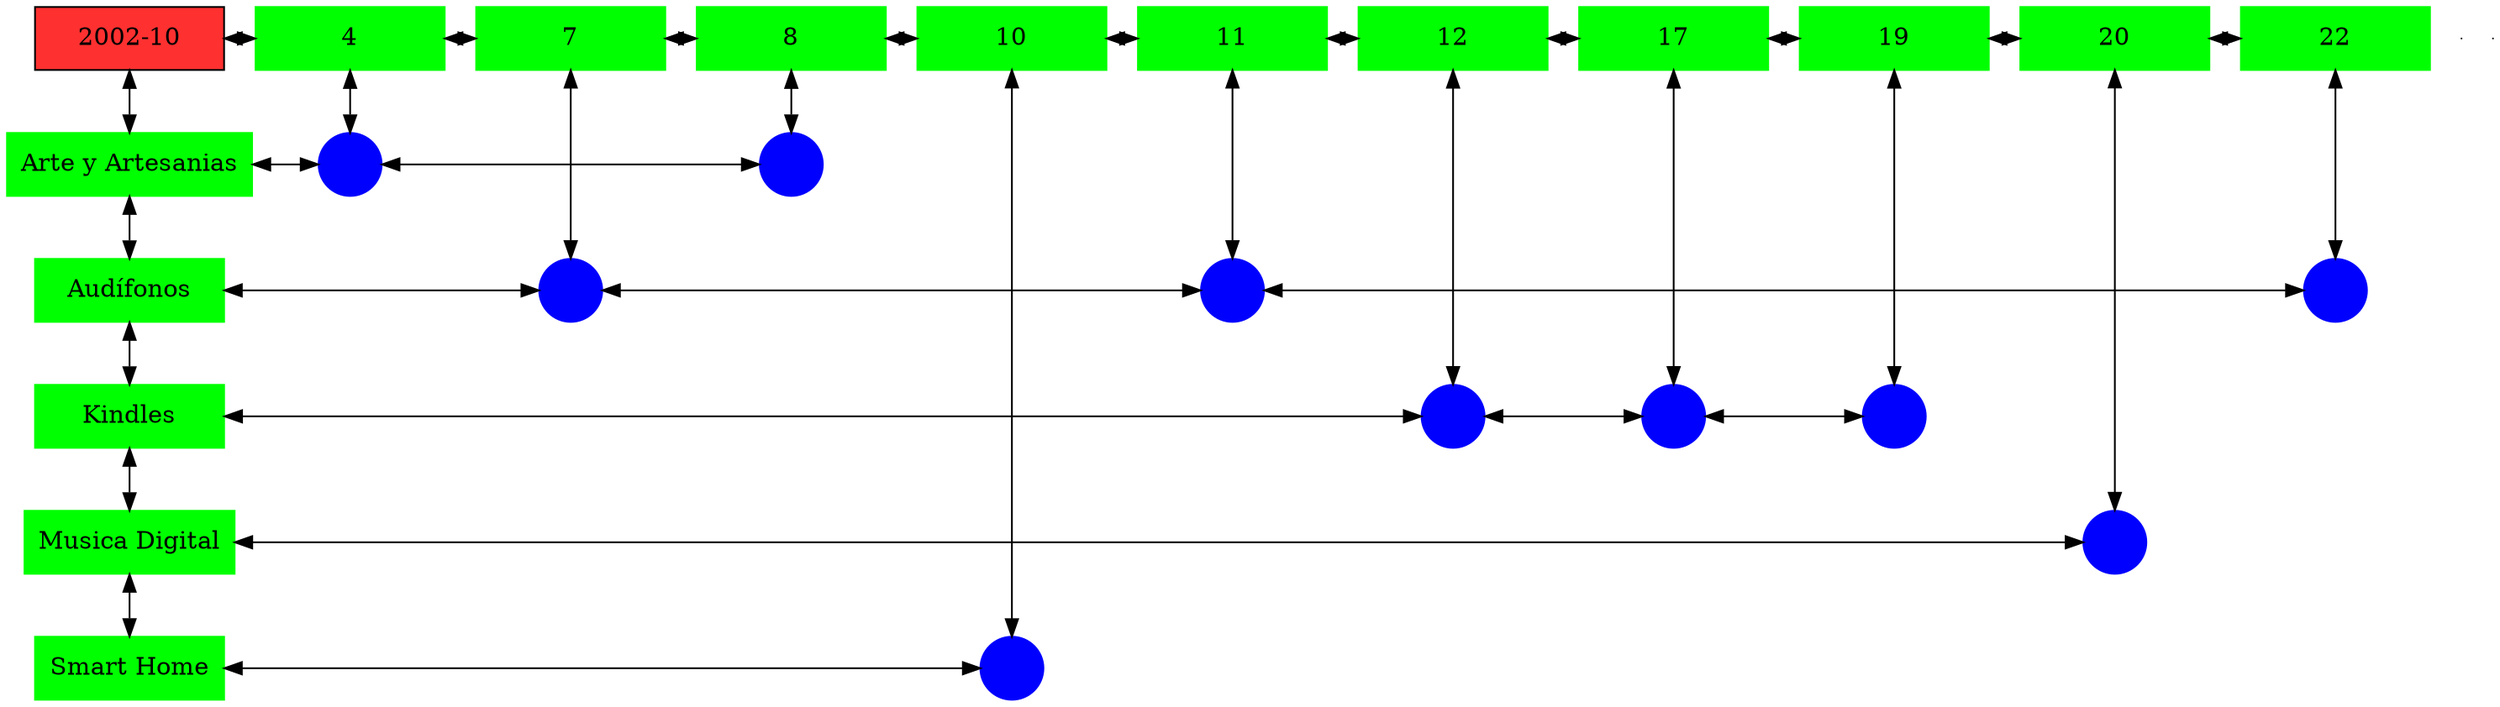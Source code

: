 digraph G{
node[shape="box"];
nodeMt[ label = "2002-10", width = 1.5, style = filled, fillcolor = firebrick1, group = 1 ];
e0[ shape = point, width = 0 ];
e1[ shape = point, width = 0 ];
node0xc0021ecfa0[label="4",color=green,style =filled,width = 1.5 group=4];
nodeMt->node0xc0021ecfa0[dir="both"];
{rank=same;nodeMt;node0xc0021ecfa0;}
node0xc001edbae0[label="7",color=green,style =filled,width = 1.5 group=7];
node0xc0021ecfa0->node0xc001edbae0[dir="both"];
{rank=same;node0xc0021ecfa0;node0xc001edbae0;}
node0xc001ea6a00[label="8",color=green,style =filled,width = 1.5 group=8];
node0xc001edbae0->node0xc001ea6a00[dir="both"];
{rank=same;node0xc001edbae0;node0xc001ea6a00;}
node0xc001ec1ef0[label="10",color=green,style =filled,width = 1.5 group=10];
node0xc001ea6a00->node0xc001ec1ef0[dir="both"];
{rank=same;node0xc001ea6a00;node0xc001ec1ef0;}
node0xc002119360[label="11",color=green,style =filled,width = 1.5 group=11];
node0xc001ec1ef0->node0xc002119360[dir="both"];
{rank=same;node0xc001ec1ef0;node0xc002119360;}
node0xc001e80e10[label="12",color=green,style =filled,width = 1.5 group=12];
node0xc002119360->node0xc001e80e10[dir="both"];
{rank=same;node0xc002119360;node0xc001e80e10;}
node0xc0021da690[label="17",color=green,style =filled,width = 1.5 group=17];
node0xc001e80e10->node0xc0021da690[dir="both"];
{rank=same;node0xc001e80e10;node0xc0021da690;}
node0xc00206c3c0[label="19",color=green,style =filled,width = 1.5 group=19];
node0xc0021da690->node0xc00206c3c0[dir="both"];
{rank=same;node0xc0021da690;node0xc00206c3c0;}
node0xc0020f2640[label="20",color=green,style =filled,width = 1.5 group=20];
node0xc00206c3c0->node0xc0020f2640[dir="both"];
{rank=same;node0xc00206c3c0;node0xc0020f2640;}
node0xc0020b00a0[label="22",color=green,style =filled,width = 1.5 group=22];
node0xc0020f2640->node0xc0020b00a0[dir="both"];
{rank=same;node0xc0020f2640;node0xc0020b00a0;}
node0xc001ea69b0[label="Arte y Artesanias",color=green,style =filled width = 1.5 group=1];
node0xc0021eae00[label="",color=blue,style =filled, width = 0.5 group=4 shape=circle];
node0xc001ea69b0->node0xc0021eae00[dir="both"];
{rank=same;node0xc001ea69b0;node0xc0021eae00;}
node0xc001ea4680[label="",color=blue,style =filled, width = 0.5 group=8 shape=circle];
node0xc0021eae00->node0xc001ea4680[dir="both"];
{rank=same;node0xc001ea4680;node0xc0021eae00;}
node0xc001edba90[label="Audífonos",color=green,style =filled width = 1.5 group=1];
node0xc001ed3d80[label="",color=blue,style =filled, width = 0.5 group=7 shape=circle];
node0xc001edba90->node0xc001ed3d80[dir="both"];
{rank=same;node0xc001edba90;node0xc001ed3d80;}
node0xc002115100[label="",color=blue,style =filled, width = 0.5 group=11 shape=circle];
node0xc001ed3d80->node0xc002115100[dir="both"];
{rank=same;node0xc002115100;node0xc001ed3d80;}
node0xc0020a6e00[label="",color=blue,style =filled, width = 0.5 group=22 shape=circle];
node0xc002115100->node0xc0020a6e00[dir="both"];
{rank=same;node0xc0020a6e00;node0xc002115100;}
node0xc001e80dc0[label="Kindles",color=green,style =filled width = 1.5 group=1];
node0xc001e75200[label="",color=blue,style =filled, width = 0.5 group=12 shape=circle];
node0xc001e80dc0->node0xc001e75200[dir="both"];
{rank=same;node0xc001e80dc0;node0xc001e75200;}
node0xc0021d6a80[label="",color=blue,style =filled, width = 0.5 group=17 shape=circle];
node0xc001e75200->node0xc0021d6a80[dir="both"];
{rank=same;node0xc0021d6a80;node0xc001e75200;}
node0xc002065200[label="",color=blue,style =filled, width = 0.5 group=19 shape=circle];
node0xc0021d6a80->node0xc002065200[dir="both"];
{rank=same;node0xc002065200;node0xc0021d6a80;}
node0xc0020f25f0[label="Musica Digital",color=green,style =filled width = 1.5 group=1];
node0xc0020eb400[label="",color=blue,style =filled, width = 0.5 group=20 shape=circle];
node0xc0020f25f0->node0xc0020eb400[dir="both"];
{rank=same;node0xc0020f25f0;node0xc0020eb400;}
node0xc001ec1ea0[label="Smart Home",color=green,style =filled width = 1.5 group=1];
node0xc001ebd980[label="",color=blue,style =filled, width = 0.5 group=10 shape=circle];
node0xc001ec1ea0->node0xc001ebd980[dir="both"];
{rank=same;node0xc001ec1ea0;node0xc001ebd980;}
node0xc0021ecfa0->node0xc0021eae00[dir="both"];
node0xc001edbae0->node0xc001ed3d80[dir="both"];
node0xc001ea6a00->node0xc001ea4680[dir="both"];
node0xc001ec1ef0->node0xc001ebd980[dir="both"];
node0xc002119360->node0xc002115100[dir="both"];
node0xc001e80e10->node0xc001e75200[dir="both"];
node0xc0021da690->node0xc0021d6a80[dir="both"];
node0xc00206c3c0->node0xc002065200[dir="both"];
node0xc0020f2640->node0xc0020eb400[dir="both"];
node0xc0020b00a0->node0xc0020a6e00[dir="both"];
nodeMt->node0xc001ea69b0[dir="both"];
node0xc001ea69b0->node0xc001edba90[dir="both"];
node0xc001edba90->node0xc001e80dc0[dir="both"];
node0xc001e80dc0->node0xc0020f25f0[dir="both"];
node0xc0020f25f0->node0xc001ec1ea0[dir="both"];
}
